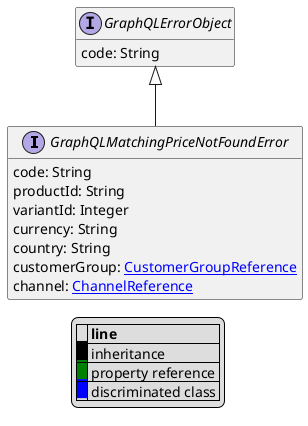 @startuml

hide empty fields
hide empty methods
legend
|= |= line |
|<back:black>   </back>| inheritance |
|<back:green>   </back>| property reference |
|<back:blue>   </back>| discriminated class |
endlegend
interface GraphQLMatchingPriceNotFoundError [[GraphQLMatchingPriceNotFoundError.svg]] extends GraphQLErrorObject {
    code: String
    productId: String
    variantId: Integer
    currency: String
    country: String
    customerGroup: [[CustomerGroupReference.svg CustomerGroupReference]]
    channel: [[ChannelReference.svg ChannelReference]]
}
interface GraphQLErrorObject [[GraphQLErrorObject.svg]]  {
    code: String
}





@enduml
